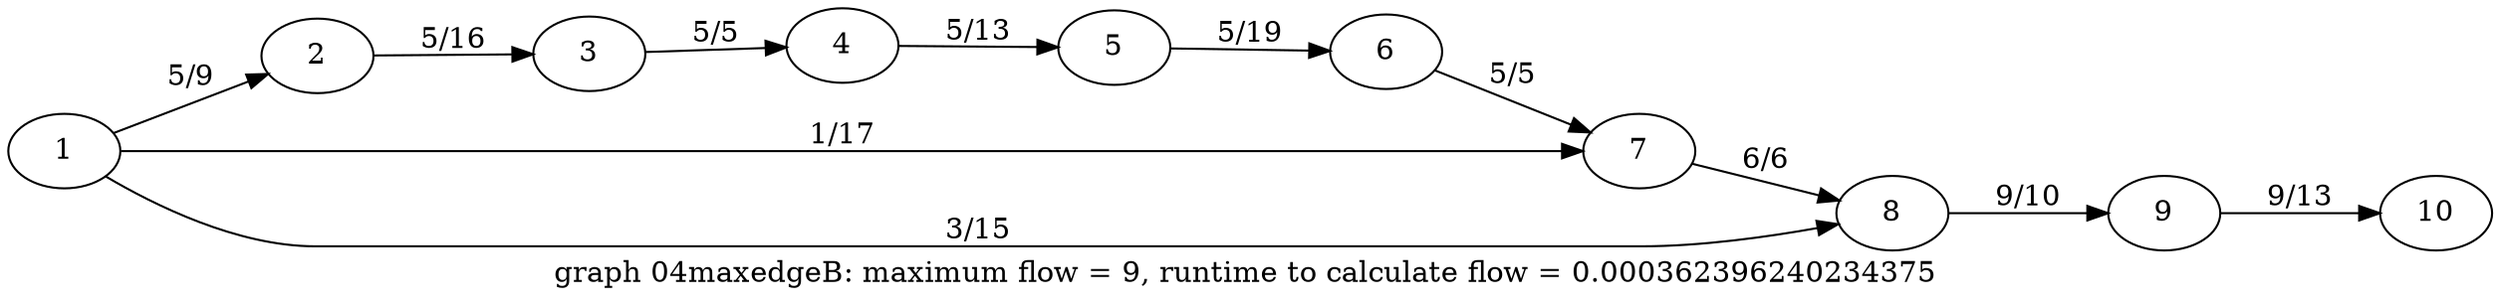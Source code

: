digraph g{

rankdir = LR

1 -> 2 [label = " 5/9 "];
2 -> 3 [label = " 5/16 "];
3 -> 4 [label = " 5/5 "];
4 -> 5 [label = " 5/13 "];
5 -> 6 [label = " 5/19 "];
6 -> 7 [label = " 5/5 "];
7 -> 8 [label = " 6/6 "];
8 -> 9 [label = " 9/10 "];
9 -> 10 [label = " 9/13 "];
1 -> 7 [label = " 1/17 "];
1 -> 8 [label = " 3/15 "];

label = "graph 04maxedgeB: maximum flow = 9, runtime to calculate flow = 0.000362396240234375 "
}